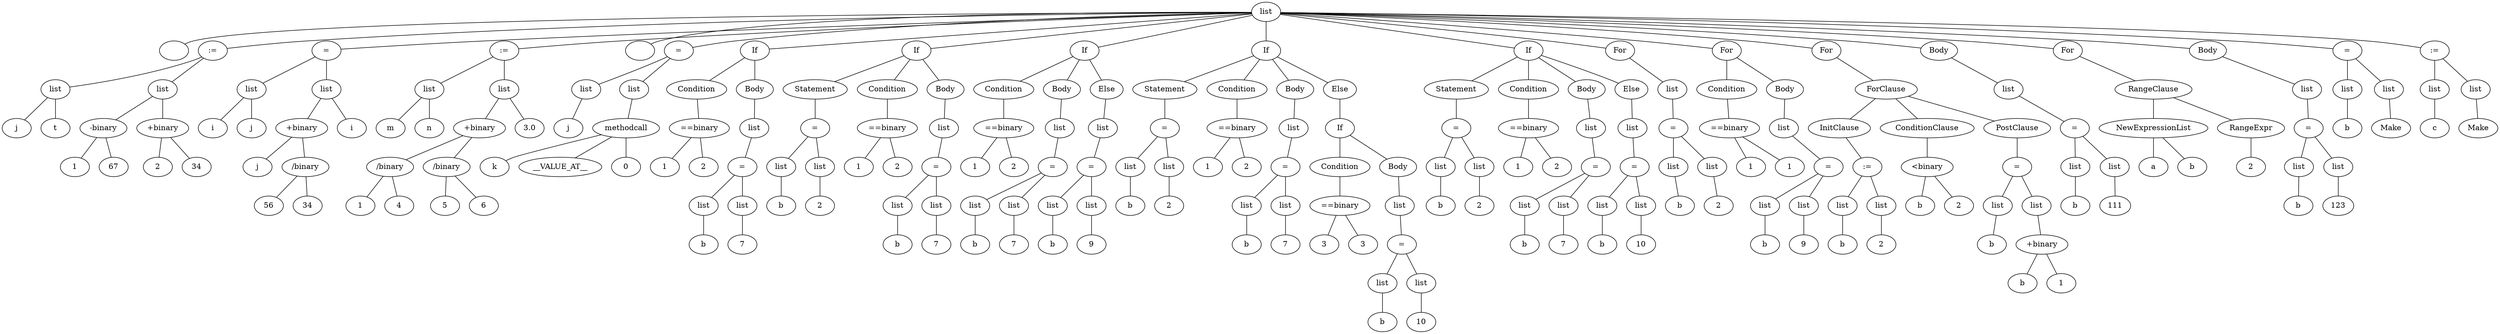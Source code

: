 graph {
    _1[label=""]
    _0 -- _1
    _4[label="j"]
    _3 -- _4
    _5[label="t"]
    _3 -- _5
    _3[label="list"]
    _2 -- _3
    _8[label="1"]
    _7 -- _8
    _9[label="67"]
    _7 -- _9
    _7[label="-binary"]
    _6 -- _7
    _11[label="2"]
    _10 -- _11
    _12[label="34"]
    _10 -- _12
    _10[label="+binary"]
    _6 -- _10
    _6[label="list"]
    _2 -- _6
    _2[label=":="]
    _0 -- _2
    _15[label="i"]
    _14 -- _15
    _16[label="j"]
    _14 -- _16
    _14[label="list"]
    _13 -- _14
    _19[label="j"]
    _18 -- _19
    _21[label="56"]
    _20 -- _21
    _22[label="34"]
    _20 -- _22
    _20[label="/binary"]
    _18 -- _20
    _18[label="+binary"]
    _17 -- _18
    _23[label="i"]
    _17 -- _23
    _17[label="list"]
    _13 -- _17
    _13[label="="]
    _0 -- _13
    _26[label="m"]
    _25 -- _26
    _27[label="n"]
    _25 -- _27
    _25[label="list"]
    _24 -- _25
    _31[label="1"]
    _30 -- _31
    _32[label="4"]
    _30 -- _32
    _30[label="/binary"]
    _29 -- _30
    _34[label="5"]
    _33 -- _34
    _35[label="6"]
    _33 -- _35
    _33[label="/binary"]
    _29 -- _33
    _29[label="+binary"]
    _28 -- _29
    _36[label="3.0"]
    _28 -- _36
    _28[label="list"]
    _24 -- _28
    _24[label=":="]
    _0 -- _24
    _37[label=""]
    _0 -- _37
    _40[label="j"]
    _39 -- _40
    _39[label="list"]
    _38 -- _39
    _43[label="k"]
    _42 -- _43
    _44[label="__VALUE_AT__"]
    _42 -- _44
    _45[label="0"]
    _42 -- _45
    _42[label="methodcall"]
    _41 -- _42
    _41[label="list"]
    _38 -- _41
    _38[label="="]
    _0 -- _38
    _49[label="1"]
    _48 -- _49
    _50[label="2"]
    _48 -- _50
    _48[label="==binary"]
    _47 -- _48
    _47[label="Condition"]
    _46 -- _47
    _55[label="b"]
    _54 -- _55
    _54[label="list"]
    _53 -- _54
    _57[label="7"]
    _56 -- _57
    _56[label="list"]
    _53 -- _56
    _53[label="="]
    _52 -- _53
    _52[label="list"]
    _51 -- _52
    _51[label="Body"]
    _46 -- _51
    _46[label="If"]
    _0 -- _46
    _62[label="b"]
    _61 -- _62
    _61[label="list"]
    _60 -- _61
    _64[label="2"]
    _63 -- _64
    _63[label="list"]
    _60 -- _63
    _60[label="="]
    _59 -- _60
    _59[label="Statement"]
    _58 -- _59
    _67[label="1"]
    _66 -- _67
    _68[label="2"]
    _66 -- _68
    _66[label="==binary"]
    _65 -- _66
    _65[label="Condition"]
    _58 -- _65
    _73[label="b"]
    _72 -- _73
    _72[label="list"]
    _71 -- _72
    _75[label="7"]
    _74 -- _75
    _74[label="list"]
    _71 -- _74
    _71[label="="]
    _70 -- _71
    _70[label="list"]
    _69 -- _70
    _69[label="Body"]
    _58 -- _69
    _58[label="If"]
    _0 -- _58
    _79[label="1"]
    _78 -- _79
    _80[label="2"]
    _78 -- _80
    _78[label="==binary"]
    _77 -- _78
    _77[label="Condition"]
    _76 -- _77
    _85[label="b"]
    _84 -- _85
    _84[label="list"]
    _83 -- _84
    _87[label="7"]
    _86 -- _87
    _86[label="list"]
    _83 -- _86
    _83[label="="]
    _82 -- _83
    _82[label="list"]
    _81 -- _82
    _81[label="Body"]
    _76 -- _81
    _92[label="b"]
    _91 -- _92
    _91[label="list"]
    _90 -- _91
    _94[label="9"]
    _93 -- _94
    _93[label="list"]
    _90 -- _93
    _90[label="="]
    _89 -- _90
    _89[label="list"]
    _88 -- _89
    _88[label="Else"]
    _76 -- _88
    _76[label="If"]
    _0 -- _76
    _99[label="b"]
    _98 -- _99
    _98[label="list"]
    _97 -- _98
    _101[label="2"]
    _100 -- _101
    _100[label="list"]
    _97 -- _100
    _97[label="="]
    _96 -- _97
    _96[label="Statement"]
    _95 -- _96
    _104[label="1"]
    _103 -- _104
    _105[label="2"]
    _103 -- _105
    _103[label="==binary"]
    _102 -- _103
    _102[label="Condition"]
    _95 -- _102
    _110[label="b"]
    _109 -- _110
    _109[label="list"]
    _108 -- _109
    _112[label="7"]
    _111 -- _112
    _111[label="list"]
    _108 -- _111
    _108[label="="]
    _107 -- _108
    _107[label="list"]
    _106 -- _107
    _106[label="Body"]
    _95 -- _106
    _117[label="3"]
    _116 -- _117
    _118[label="3"]
    _116 -- _118
    _116[label="==binary"]
    _115 -- _116
    _115[label="Condition"]
    _114 -- _115
    _123[label="b"]
    _122 -- _123
    _122[label="list"]
    _121 -- _122
    _125[label="10"]
    _124 -- _125
    _124[label="list"]
    _121 -- _124
    _121[label="="]
    _120 -- _121
    _120[label="list"]
    _119 -- _120
    _119[label="Body"]
    _114 -- _119
    _114[label="If"]
    _113 -- _114
    _113[label="Else"]
    _95 -- _113
    _95[label="If"]
    _0 -- _95
    _130[label="b"]
    _129 -- _130
    _129[label="list"]
    _128 -- _129
    _132[label="2"]
    _131 -- _132
    _131[label="list"]
    _128 -- _131
    _128[label="="]
    _127 -- _128
    _127[label="Statement"]
    _126 -- _127
    _135[label="1"]
    _134 -- _135
    _136[label="2"]
    _134 -- _136
    _134[label="==binary"]
    _133 -- _134
    _133[label="Condition"]
    _126 -- _133
    _141[label="b"]
    _140 -- _141
    _140[label="list"]
    _139 -- _140
    _143[label="7"]
    _142 -- _143
    _142[label="list"]
    _139 -- _142
    _139[label="="]
    _138 -- _139
    _138[label="list"]
    _137 -- _138
    _137[label="Body"]
    _126 -- _137
    _148[label="b"]
    _147 -- _148
    _147[label="list"]
    _146 -- _147
    _150[label="10"]
    _149 -- _150
    _149[label="list"]
    _146 -- _149
    _146[label="="]
    _145 -- _146
    _145[label="list"]
    _144 -- _145
    _144[label="Else"]
    _126 -- _144
    _126[label="If"]
    _0 -- _126
    _155[label="b"]
    _154 -- _155
    _154[label="list"]
    _153 -- _154
    _157[label="2"]
    _156 -- _157
    _156[label="list"]
    _153 -- _156
    _153[label="="]
    _152 -- _153
    _152[label="list"]
    _151 -- _152
    _151[label="For"]
    _0 -- _151
    _161[label="1"]
    _160 -- _161
    _162[label="1"]
    _160 -- _162
    _160[label="==binary"]
    _159 -- _160
    _159[label="Condition"]
    _158 -- _159
    _167[label="b"]
    _166 -- _167
    _166[label="list"]
    _165 -- _166
    _169[label="9"]
    _168 -- _169
    _168[label="list"]
    _165 -- _168
    _165[label="="]
    _164 -- _165
    _164[label="list"]
    _163 -- _164
    _163[label="Body"]
    _158 -- _163
    _158[label="For"]
    _0 -- _158
    _175[label="b"]
    _174 -- _175
    _174[label="list"]
    _173 -- _174
    _177[label="2"]
    _176 -- _177
    _176[label="list"]
    _173 -- _176
    _173[label=":="]
    _172 -- _173
    _172[label="InitClause"]
    _171 -- _172
    _180[label="b"]
    _179 -- _180
    _181[label="2"]
    _179 -- _181
    _179[label="<binary"]
    _178 -- _179
    _178[label="ConditionClause"]
    _171 -- _178
    _185[label="b"]
    _184 -- _185
    _184[label="list"]
    _183 -- _184
    _188[label="b"]
    _187 -- _188
    _189[label="1"]
    _187 -- _189
    _187[label="+binary"]
    _186 -- _187
    _186[label="list"]
    _183 -- _186
    _183[label="="]
    _182 -- _183
    _182[label="PostClause"]
    _171 -- _182
    _171[label="ForClause"]
    _170 -- _171
    _170[label="For"]
    _0 -- _170
    _194[label="b"]
    _193 -- _194
    _193[label="list"]
    _192 -- _193
    _196[label="111"]
    _195 -- _196
    _195[label="list"]
    _192 -- _195
    _192[label="="]
    _191 -- _192
    _191[label="list"]
    _190 -- _191
    _190[label="Body"]
    _0 -- _190
    _200[label="a"]
    _199 -- _200
    _201[label="b"]
    _199 -- _201
    _199[label="NewExpressionList"]
    _198 -- _199
    _203[label="2"]
    _202 -- _203
    _202[label="RangeExpr"]
    _198 -- _202
    _198[label="RangeClause"]
    _197 -- _198
    _197[label="For"]
    _0 -- _197
    _208[label="b"]
    _207 -- _208
    _207[label="list"]
    _206 -- _207
    _210[label="123"]
    _209 -- _210
    _209[label="list"]
    _206 -- _209
    _206[label="="]
    _205 -- _206
    _205[label="list"]
    _204 -- _205
    _204[label="Body"]
    _0 -- _204
    _213[label="b"]
    _212 -- _213
    _212[label="list"]
    _211 -- _212
    _215[label="Make"]
    _214 -- _215
    _214[label="list"]
    _211 -- _214
    _211[label="="]
    _0 -- _211
    _218[label="c"]
    _217 -- _218
    _217[label="list"]
    _216 -- _217
    _220[label="Make"]
    _219 -- _220
    _219[label="list"]
    _216 -- _219
    _216[label=":="]
    _0 -- _216
    _0[label="list"]
}
